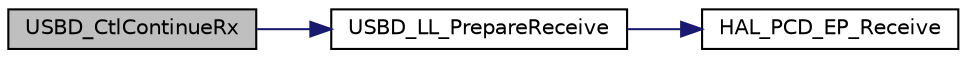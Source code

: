 digraph "USBD_CtlContinueRx"
{
  edge [fontname="Helvetica",fontsize="10",labelfontname="Helvetica",labelfontsize="10"];
  node [fontname="Helvetica",fontsize="10",shape=record];
  rankdir="LR";
  Node0 [label="USBD_CtlContinueRx",height=0.2,width=0.4,color="black", fillcolor="grey75", style="filled", fontcolor="black"];
  Node0 -> Node1 [color="midnightblue",fontsize="10",style="solid",fontname="Helvetica"];
  Node1 [label="USBD_LL_PrepareReceive",height=0.2,width=0.4,color="black", fillcolor="white", style="filled",URL="$group___u_s_b_d___c_o_r_e___exported___functions_prototype.html#ga259b00707b333065b66be515dd019428",tooltip="Prepares an endpoint for reception. "];
  Node1 -> Node2 [color="midnightblue",fontsize="10",style="solid",fontname="Helvetica"];
  Node2 [label="HAL_PCD_EP_Receive",height=0.2,width=0.4,color="black", fillcolor="white", style="filled",URL="$group___p_c_d___exported___functions___group3.html#ga0029fe7a8d3db91b13637e2507fba60c"];
}
